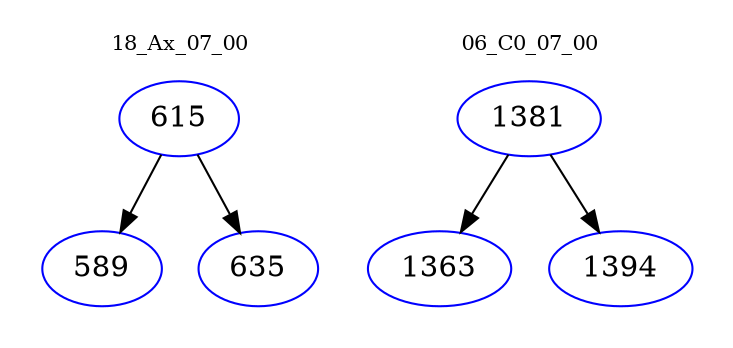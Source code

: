 digraph{
subgraph cluster_0 {
color = white
label = "18_Ax_07_00";
fontsize=10;
T0_615 [label="615", color="blue"]
T0_615 -> T0_589 [color="black"]
T0_589 [label="589", color="blue"]
T0_615 -> T0_635 [color="black"]
T0_635 [label="635", color="blue"]
}
subgraph cluster_1 {
color = white
label = "06_C0_07_00";
fontsize=10;
T1_1381 [label="1381", color="blue"]
T1_1381 -> T1_1363 [color="black"]
T1_1363 [label="1363", color="blue"]
T1_1381 -> T1_1394 [color="black"]
T1_1394 [label="1394", color="blue"]
}
}
